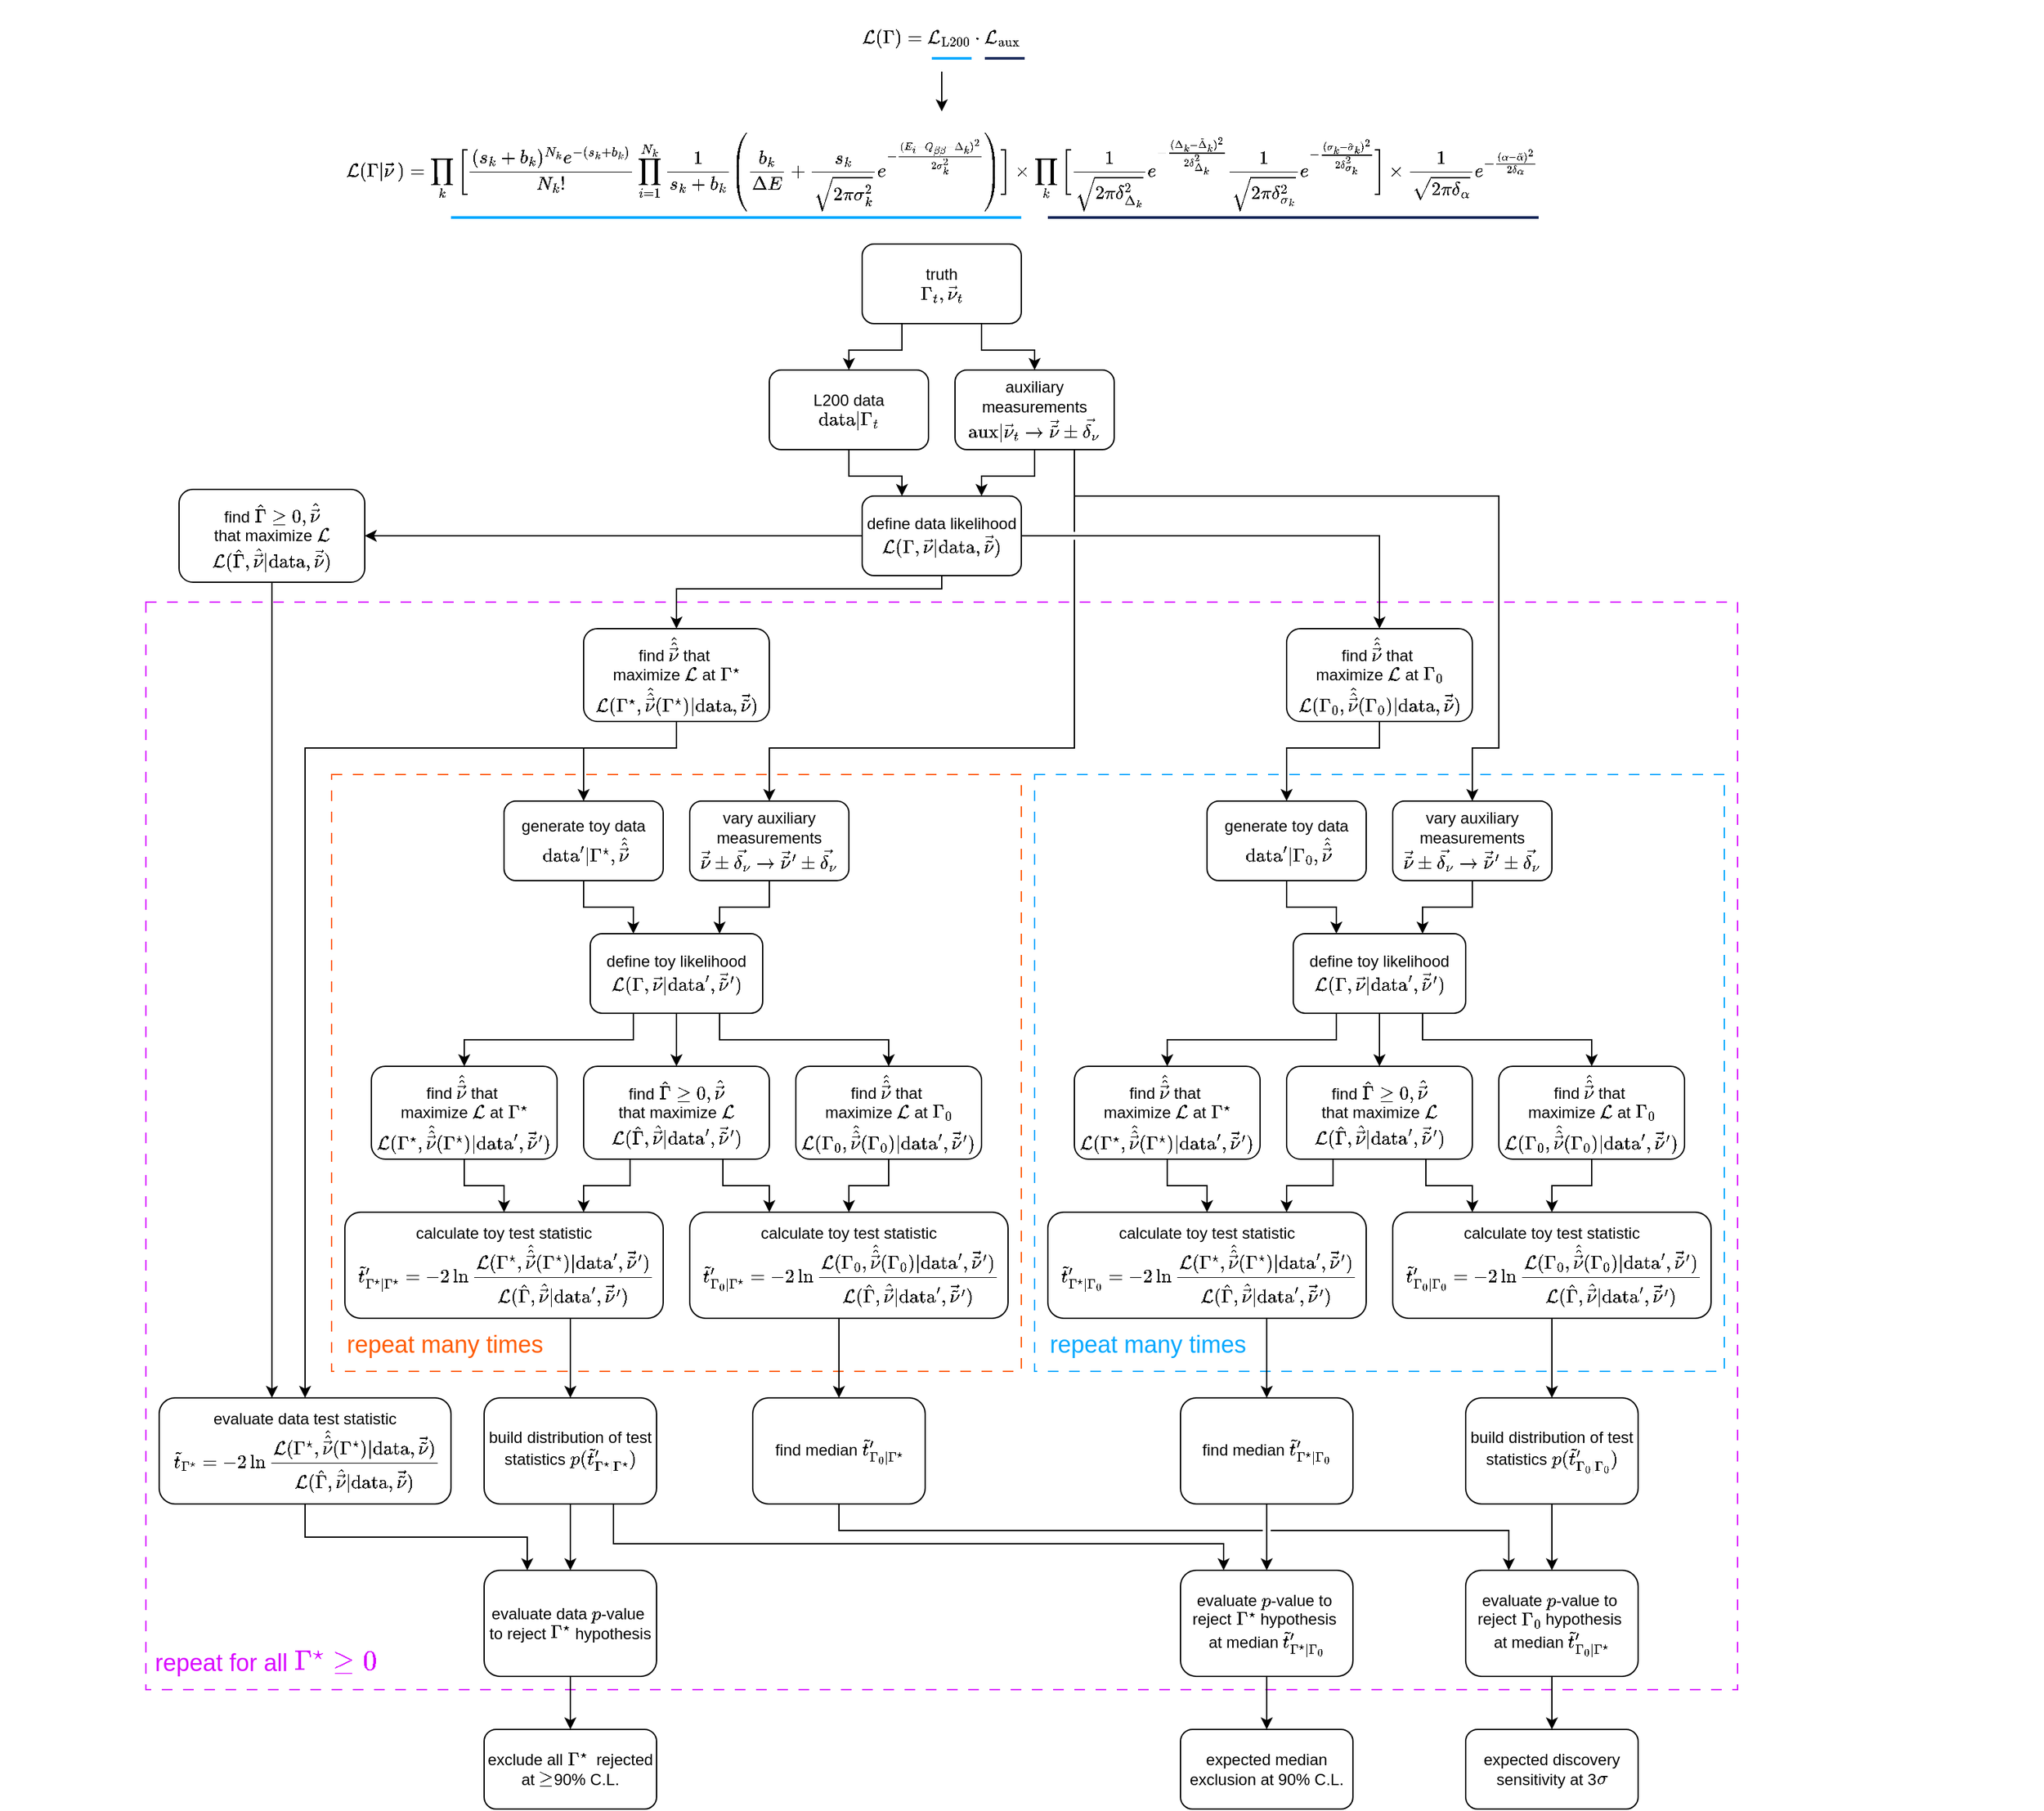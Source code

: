 <mxfile version="26.0.16">
  <diagram name="Page-1" id="N17phzSXL9w7y8zX3gDE">
    <mxGraphModel dx="2455" dy="901" grid="1" gridSize="10" guides="1" tooltips="1" connect="1" arrows="1" fold="1" page="1" pageScale="1" pageWidth="850" pageHeight="1100" math="1" shadow="0">
      <root>
        <mxCell id="0" />
        <mxCell id="1" parent="0" />
        <mxCell id="dGh9uOD7rtoKU6u2wli6-2" value="$$\mathcal{L}(\Gamma) = \mathcal{L}_{\textrm{L200}} \cdot \mathcal{L}_{\textrm{aux}}$$" style="text;whiteSpace=wrap;align=center;verticalAlign=middle;" parent="1" vertex="1">
          <mxGeometry x="-160" y="100" width="160" height="50" as="geometry" />
        </mxCell>
        <mxCell id="dGh9uOD7rtoKU6u2wli6-6" value="" style="endArrow=none;html=1;rounded=0;fontColor=#07A9FF;strokeColor=#07A9FF;strokeWidth=2;" parent="1" edge="1">
          <mxGeometry width="50" height="50" relative="1" as="geometry">
            <mxPoint x="-87.5" y="140" as="sourcePoint" />
            <mxPoint x="-57.5" y="140" as="targetPoint" />
          </mxGeometry>
        </mxCell>
        <mxCell id="dGh9uOD7rtoKU6u2wli6-7" value="" style="endArrow=none;html=1;rounded=0;fontColor=#07A9FF;strokeColor=#1A2A5B;strokeWidth=2;" parent="1" edge="1">
          <mxGeometry width="50" height="50" relative="1" as="geometry">
            <mxPoint x="-47.5" y="140" as="sourcePoint" />
            <mxPoint x="-17.5" y="140" as="targetPoint" />
          </mxGeometry>
        </mxCell>
        <mxCell id="dGh9uOD7rtoKU6u2wli6-10" value="" style="endArrow=classic;html=1;rounded=0;exitX=0.5;exitY=1;exitDx=0;exitDy=0;entryX=0.5;entryY=0;entryDx=0;entryDy=0;" parent="1" source="dGh9uOD7rtoKU6u2wli6-2" target="dGh9uOD7rtoKU6u2wli6-1" edge="1">
          <mxGeometry width="50" height="50" relative="1" as="geometry">
            <mxPoint x="-77.5" y="140" as="sourcePoint" />
            <mxPoint x="32.5" y="140" as="targetPoint" />
          </mxGeometry>
        </mxCell>
        <mxCell id="dGh9uOD7rtoKU6u2wli6-12" value="" style="group" parent="1" vertex="1" connectable="0">
          <mxGeometry x="-585" y="180" width="1010" height="90" as="geometry" />
        </mxCell>
        <mxCell id="dGh9uOD7rtoKU6u2wli6-1" value="$$\mathcal{L}(\Gamma | \vec{\nu}\,) = \prod_k \bigg[ \frac{(s_k + b_k)^{N_k} e^{-(s_k + b_k)}}{N_k!} \prod_{i=1}^{N_k} \frac{1}{s_k + b_k} \left( \frac{b_k}{\Delta E} + \frac{s_k}{\sqrt{2 \pi \sigma_k^2}} e^{-\frac{(E_i - Q_{\beta\beta} - \Delta_k)^2}{2 \sigma_k^2}} \right) \bigg] &#xa;&#xa;\times \prod_k \bigg[ \frac{1}{\sqrt{2 \pi \delta_{\Delta_k}^2}} e^{-\frac{(\Delta_k - \tilde{\Delta}_k)^2}{2 \delta_{\Delta_k}^2}}   &#xa; \frac{1}{\sqrt{2 \pi \delta_{\sigma_k}^2}} e^{-\frac{(\sigma_k - &#xa;\tilde{\sigma}_k)^2}{2 \delta_{\sigma_k}^2}} \bigg] \times \frac{1}{\sqrt{2 &#xa;\pi \delta_{\alpha} }} e^{-\frac{(\alpha - \tilde{\alpha})^2}{2 &#xa;\delta_{\alpha}}}&#xa;   $$" style="text;whiteSpace=wrap;align=center;verticalAlign=middle;" parent="dGh9uOD7rtoKU6u2wli6-12" vertex="1">
          <mxGeometry width="1010" height="90" as="geometry" />
        </mxCell>
        <mxCell id="dGh9uOD7rtoKU6u2wli6-4" value="" style="endArrow=none;html=1;rounded=0;entryX=0.607;entryY=0.786;entryDx=0;entryDy=0;entryPerimeter=0;fontColor=#07A9FF;strokeColor=#07A9FF;strokeWidth=2;" parent="dGh9uOD7rtoKU6u2wli6-12" edge="1">
          <mxGeometry width="50" height="50" relative="1" as="geometry">
            <mxPoint x="135" y="80" as="sourcePoint" />
            <mxPoint x="564.92" y="80.04" as="targetPoint" />
          </mxGeometry>
        </mxCell>
        <mxCell id="dGh9uOD7rtoKU6u2wli6-8" value="" style="endArrow=none;html=1;rounded=0;fontColor=#07A9FF;strokeColor=#1A2A5B;strokeWidth=2;" parent="dGh9uOD7rtoKU6u2wli6-12" edge="1">
          <mxGeometry width="50" height="50" relative="1" as="geometry">
            <mxPoint x="585" y="80" as="sourcePoint" />
            <mxPoint x="955" y="80" as="targetPoint" />
          </mxGeometry>
        </mxCell>
        <mxCell id="2PbKzhoj5yn5WGjKip5O-1" value="" style="group" parent="1" vertex="1" connectable="0">
          <mxGeometry x="-790" y="270" width="1540" height="1190" as="geometry" />
        </mxCell>
        <mxCell id="ZSnNDYF2Bw-W7KcPjIif-54" value="" style="rounded=0;whiteSpace=wrap;html=1;fillColor=none;dashed=1;dashPattern=8 8;strokeColor=#D907FF;fontColor=#07A9FF;" parent="2PbKzhoj5yn5WGjKip5O-1" vertex="1">
          <mxGeometry x="110" y="280" width="1200" height="820" as="geometry" />
        </mxCell>
        <mxCell id="pB9OxfSEECygrkOrtsTo-2" value="" style="rounded=0;whiteSpace=wrap;html=1;fillColor=none;dashed=1;dashPattern=8 8;strokeColor=#FF5D07;" parent="2PbKzhoj5yn5WGjKip5O-1" vertex="1">
          <mxGeometry x="250" y="410" width="520" height="450" as="geometry" />
        </mxCell>
        <mxCell id="ZSnNDYF2Bw-W7KcPjIif-4" style="edgeStyle=orthogonalEdgeStyle;rounded=0;orthogonalLoop=1;jettySize=auto;html=1;exitX=0.25;exitY=1;exitDx=0;exitDy=0;entryX=0.5;entryY=0;entryDx=0;entryDy=0;" parent="2PbKzhoj5yn5WGjKip5O-1" source="pB9OxfSEECygrkOrtsTo-5" target="pB9OxfSEECygrkOrtsTo-7" edge="1">
          <mxGeometry relative="1" as="geometry" />
        </mxCell>
        <mxCell id="ZSnNDYF2Bw-W7KcPjIif-5" style="edgeStyle=orthogonalEdgeStyle;rounded=0;orthogonalLoop=1;jettySize=auto;html=1;exitX=0.75;exitY=1;exitDx=0;exitDy=0;entryX=0.5;entryY=0;entryDx=0;entryDy=0;" parent="2PbKzhoj5yn5WGjKip5O-1" source="pB9OxfSEECygrkOrtsTo-5" target="pB9OxfSEECygrkOrtsTo-9" edge="1">
          <mxGeometry relative="1" as="geometry" />
        </mxCell>
        <mxCell id="pB9OxfSEECygrkOrtsTo-5" value="&lt;div&gt;truth&lt;b&gt;&lt;br&gt;&lt;/b&gt;&lt;/div&gt;&lt;div&gt;\(\Gamma_t,&amp;nbsp; \vec{\nu}_t\)&lt;br&gt;&lt;/div&gt;" style="rounded=1;whiteSpace=wrap;html=1;fillColor=default;" parent="2PbKzhoj5yn5WGjKip5O-1" vertex="1">
          <mxGeometry x="650" y="10" width="120" height="60" as="geometry" />
        </mxCell>
        <mxCell id="pB9OxfSEECygrkOrtsTo-6" style="edgeStyle=orthogonalEdgeStyle;rounded=0;orthogonalLoop=1;jettySize=auto;html=1;exitX=0.5;exitY=1;exitDx=0;exitDy=0;entryX=0.25;entryY=0;entryDx=0;entryDy=0;" parent="2PbKzhoj5yn5WGjKip5O-1" source="pB9OxfSEECygrkOrtsTo-7" target="pB9OxfSEECygrkOrtsTo-20" edge="1">
          <mxGeometry relative="1" as="geometry" />
        </mxCell>
        <mxCell id="pB9OxfSEECygrkOrtsTo-7" value="&lt;div&gt;L200 data&lt;/div&gt;&lt;div&gt;\(\textrm{data} | \Gamma_t\)&lt;/div&gt;" style="rounded=1;whiteSpace=wrap;html=1;" parent="2PbKzhoj5yn5WGjKip5O-1" vertex="1">
          <mxGeometry x="580" y="105" width="120" height="60" as="geometry" />
        </mxCell>
        <mxCell id="pB9OxfSEECygrkOrtsTo-8" style="edgeStyle=orthogonalEdgeStyle;rounded=0;orthogonalLoop=1;jettySize=auto;html=1;exitX=0.5;exitY=1;exitDx=0;exitDy=0;entryX=0.75;entryY=0;entryDx=0;entryDy=0;" parent="2PbKzhoj5yn5WGjKip5O-1" source="pB9OxfSEECygrkOrtsTo-9" target="pB9OxfSEECygrkOrtsTo-20" edge="1">
          <mxGeometry relative="1" as="geometry" />
        </mxCell>
        <mxCell id="XF3HAn--ySpP8VppQo1m-7" style="edgeStyle=orthogonalEdgeStyle;rounded=0;orthogonalLoop=1;jettySize=auto;html=1;exitX=0.75;exitY=1;exitDx=0;exitDy=0;entryX=0.5;entryY=0;entryDx=0;entryDy=0;" edge="1" parent="2PbKzhoj5yn5WGjKip5O-1" source="pB9OxfSEECygrkOrtsTo-9" target="ZSnNDYF2Bw-W7KcPjIif-27">
          <mxGeometry relative="1" as="geometry">
            <Array as="points">
              <mxPoint x="810" y="200" />
              <mxPoint x="1130" y="200" />
              <mxPoint x="1130" y="390" />
              <mxPoint x="1110" y="390" />
            </Array>
          </mxGeometry>
        </mxCell>
        <mxCell id="pB9OxfSEECygrkOrtsTo-9" value="&lt;div&gt;auxiliary measurements&lt;/div&gt;&lt;div&gt;\(\textrm{aux} | \vec{\nu}_t \to \vec{\tilde{\nu}} \pm \vec{\delta_\nu}\)&lt;/div&gt;" style="rounded=1;whiteSpace=wrap;html=1;" parent="2PbKzhoj5yn5WGjKip5O-1" vertex="1">
          <mxGeometry x="720" y="105" width="120" height="60" as="geometry" />
        </mxCell>
        <mxCell id="ZSnNDYF2Bw-W7KcPjIif-48" style="edgeStyle=orthogonalEdgeStyle;rounded=0;orthogonalLoop=1;jettySize=auto;html=1;exitX=0.5;exitY=1;exitDx=0;exitDy=0;entryX=0.5;entryY=0;entryDx=0;entryDy=0;" parent="2PbKzhoj5yn5WGjKip5O-1" source="pB9OxfSEECygrkOrtsTo-11" target="pB9OxfSEECygrkOrtsTo-13" edge="1">
          <mxGeometry relative="1" as="geometry">
            <Array as="points">
              <mxPoint x="505" y="390" />
              <mxPoint x="435" y="390" />
            </Array>
          </mxGeometry>
        </mxCell>
        <mxCell id="ZSnNDYF2Bw-W7KcPjIif-50" style="edgeStyle=orthogonalEdgeStyle;rounded=0;orthogonalLoop=1;jettySize=auto;html=1;exitX=0.5;exitY=1;exitDx=0;exitDy=0;entryX=0.5;entryY=0;entryDx=0;entryDy=0;" parent="2PbKzhoj5yn5WGjKip5O-1" source="pB9OxfSEECygrkOrtsTo-11" target="pB9OxfSEECygrkOrtsTo-22" edge="1">
          <mxGeometry relative="1" as="geometry">
            <Array as="points">
              <mxPoint x="510" y="390" />
              <mxPoint x="230" y="390" />
            </Array>
          </mxGeometry>
        </mxCell>
        <mxCell id="pB9OxfSEECygrkOrtsTo-11" value="&lt;div&gt;find \(\hat{\hat{\vec{\nu}}}\) that&amp;nbsp;&lt;/div&gt;&lt;div&gt;maximize \( \mathcal{L}\) at \(\Gamma^{\star}\)\(\mathcal{L}(\Gamma^{\star}, \hat{\hat{\vec{\nu}}}(\Gamma^{\star}) | \textrm{data},&amp;nbsp;\vec{\tilde{\nu}})\)&lt;/div&gt;" style="rounded=1;whiteSpace=wrap;html=1;" parent="2PbKzhoj5yn5WGjKip5O-1" vertex="1">
          <mxGeometry x="440" y="300" width="140" height="70" as="geometry" />
        </mxCell>
        <mxCell id="ZSnNDYF2Bw-W7KcPjIif-9" style="edgeStyle=orthogonalEdgeStyle;rounded=0;orthogonalLoop=1;jettySize=auto;html=1;exitX=0.5;exitY=1;exitDx=0;exitDy=0;entryX=0.25;entryY=0;entryDx=0;entryDy=0;" parent="2PbKzhoj5yn5WGjKip5O-1" source="pB9OxfSEECygrkOrtsTo-13" target="pB9OxfSEECygrkOrtsTo-31" edge="1">
          <mxGeometry relative="1" as="geometry" />
        </mxCell>
        <mxCell id="pB9OxfSEECygrkOrtsTo-13" value="&lt;div&gt;generate toy data&lt;/div&gt;&lt;div&gt;&amp;nbsp;\( \textrm{data}^{\prime} | \Gamma^{\star},&amp;nbsp; \hat{\hat{\vec{\nu}}}\)&lt;/div&gt;" style="rounded=1;whiteSpace=wrap;html=1;" parent="2PbKzhoj5yn5WGjKip5O-1" vertex="1">
          <mxGeometry x="380" y="430" width="120" height="60" as="geometry" />
        </mxCell>
        <mxCell id="ZSnNDYF2Bw-W7KcPjIif-10" style="edgeStyle=orthogonalEdgeStyle;rounded=0;orthogonalLoop=1;jettySize=auto;html=1;exitX=0.5;exitY=1;exitDx=0;exitDy=0;entryX=0.75;entryY=0;entryDx=0;entryDy=0;" parent="2PbKzhoj5yn5WGjKip5O-1" source="pB9OxfSEECygrkOrtsTo-15" target="pB9OxfSEECygrkOrtsTo-31" edge="1">
          <mxGeometry relative="1" as="geometry" />
        </mxCell>
        <mxCell id="pB9OxfSEECygrkOrtsTo-15" value="&lt;div&gt;vary auxiliary measurements&lt;/div&gt;&lt;div&gt;\(&amp;nbsp;\vec{\tilde{\nu}} \pm \vec{\delta_\nu} \to \vec{\tilde{\nu}}^{\prime} \pm \vec{\delta_\nu} \)&lt;/div&gt;" style="rounded=1;whiteSpace=wrap;html=1;" parent="2PbKzhoj5yn5WGjKip5O-1" vertex="1">
          <mxGeometry x="520" y="430" width="120" height="60" as="geometry" />
        </mxCell>
        <mxCell id="pB9OxfSEECygrkOrtsTo-16" style="edgeStyle=orthogonalEdgeStyle;rounded=0;orthogonalLoop=1;jettySize=auto;html=1;entryX=0.5;entryY=0;entryDx=0;entryDy=0;exitX=0.75;exitY=1;exitDx=0;exitDy=0;" parent="2PbKzhoj5yn5WGjKip5O-1" source="pB9OxfSEECygrkOrtsTo-17" target="pB9OxfSEECygrkOrtsTo-26" edge="1">
          <mxGeometry relative="1" as="geometry">
            <mxPoint x="604.667" y="620" as="targetPoint" />
            <Array as="points">
              <mxPoint x="430" y="820" />
            </Array>
          </mxGeometry>
        </mxCell>
        <mxCell id="pB9OxfSEECygrkOrtsTo-17" value="&lt;div&gt;calculate toy test statistic&lt;/div&gt;&lt;div&gt;&amp;nbsp;\(\tilde{t}_{\Gamma^{\star}|\Gamma^{\star}}^{\prime} = -2 \ln{ \dfrac{\mathcal{L}(\Gamma^{\star} , \hat{\hat{\vec{\nu}}}(\Gamma^{\star}) | \textrm{data}^{\prime},&amp;nbsp;\vec{\tilde{\nu}}^{\prime})}{\mathcal{L}(\hat{\Gamma} , \hat{\vec{\nu}}| \textrm{data}^{\prime},\vec{\tilde{\nu}}^{\prime})}} \)&lt;/div&gt;" style="rounded=1;whiteSpace=wrap;html=1;" parent="2PbKzhoj5yn5WGjKip5O-1" vertex="1">
          <mxGeometry x="260" y="740" width="240" height="80" as="geometry" />
        </mxCell>
        <mxCell id="ZSnNDYF2Bw-W7KcPjIif-44" style="edgeStyle=orthogonalEdgeStyle;rounded=0;orthogonalLoop=1;jettySize=auto;html=1;exitX=0;exitY=0.5;exitDx=0;exitDy=0;entryX=1;entryY=0.5;entryDx=0;entryDy=0;" parent="2PbKzhoj5yn5WGjKip5O-1" source="pB9OxfSEECygrkOrtsTo-20" target="ZSnNDYF2Bw-W7KcPjIif-1" edge="1">
          <mxGeometry relative="1" as="geometry">
            <mxPoint x="480" y="235" as="targetPoint" />
          </mxGeometry>
        </mxCell>
        <mxCell id="ZSnNDYF2Bw-W7KcPjIif-45" style="edgeStyle=orthogonalEdgeStyle;rounded=0;orthogonalLoop=1;jettySize=auto;html=1;exitX=0.5;exitY=1;exitDx=0;exitDy=0;entryX=0.5;entryY=0;entryDx=0;entryDy=0;" parent="2PbKzhoj5yn5WGjKip5O-1" source="pB9OxfSEECygrkOrtsTo-20" target="pB9OxfSEECygrkOrtsTo-11" edge="1">
          <mxGeometry relative="1" as="geometry">
            <Array as="points">
              <mxPoint x="710" y="270" />
              <mxPoint x="510" y="270" />
            </Array>
          </mxGeometry>
        </mxCell>
        <mxCell id="ZSnNDYF2Bw-W7KcPjIif-46" style="edgeStyle=orthogonalEdgeStyle;rounded=0;orthogonalLoop=1;jettySize=auto;html=1;exitX=1;exitY=0.5;exitDx=0;exitDy=0;entryX=0.5;entryY=0;entryDx=0;entryDy=0;" parent="2PbKzhoj5yn5WGjKip5O-1" source="pB9OxfSEECygrkOrtsTo-20" target="ZSnNDYF2Bw-W7KcPjIif-40" edge="1">
          <mxGeometry relative="1" as="geometry" />
        </mxCell>
        <mxCell id="pB9OxfSEECygrkOrtsTo-20" value="&lt;div&gt;define data likelihood&lt;/div&gt;&lt;div&gt;\(\mathcal{L}(\Gamma, \vec{\nu}&amp;nbsp;| \textrm{data},&amp;nbsp;\vec{\tilde{\nu}} ) \)&lt;br&gt;&lt;/div&gt;" style="rounded=1;whiteSpace=wrap;html=1;" parent="2PbKzhoj5yn5WGjKip5O-1" vertex="1">
          <mxGeometry x="650" y="200" width="120" height="60" as="geometry" />
        </mxCell>
        <mxCell id="pB9OxfSEECygrkOrtsTo-21" style="edgeStyle=orthogonalEdgeStyle;rounded=0;orthogonalLoop=1;jettySize=auto;html=1;exitX=0.5;exitY=1;exitDx=0;exitDy=0;entryX=0.25;entryY=0;entryDx=0;entryDy=0;" parent="2PbKzhoj5yn5WGjKip5O-1" source="pB9OxfSEECygrkOrtsTo-22" target="pB9OxfSEECygrkOrtsTo-28" edge="1">
          <mxGeometry relative="1" as="geometry" />
        </mxCell>
        <mxCell id="pB9OxfSEECygrkOrtsTo-22" value="&lt;div&gt;evaluate data test statistic&lt;/div&gt;&lt;div&gt;&amp;nbsp;\(\tilde{t}_{\Gamma^{\star}} = -2 \ln{ \dfrac{\mathcal{L}(\Gamma^{\star} , \hat{\hat{\vec{\nu}}}(\Gamma^{\star})| \textrm{data}, \vec{\tilde{\nu}})}{\mathcal{L}(\hat{\Gamma} , \hat{\vec{\nu}} | \textrm{data},&amp;nbsp;\vec{\tilde{\nu}})}} \)&lt;/div&gt;" style="rounded=1;whiteSpace=wrap;html=1;" parent="2PbKzhoj5yn5WGjKip5O-1" vertex="1">
          <mxGeometry x="120" y="880" width="220" height="80" as="geometry" />
        </mxCell>
        <mxCell id="pB9OxfSEECygrkOrtsTo-24" value="repeat many times " style="text;html=1;align=center;verticalAlign=middle;resizable=0;points=[];autosize=1;strokeColor=none;fillColor=none;fontColor=#FF5D07;fontStyle=0;fontSize=18;" parent="2PbKzhoj5yn5WGjKip5O-1" vertex="1">
          <mxGeometry x="250" y="820" width="170" height="40" as="geometry" />
        </mxCell>
        <mxCell id="pB9OxfSEECygrkOrtsTo-25" style="edgeStyle=orthogonalEdgeStyle;rounded=0;orthogonalLoop=1;jettySize=auto;html=1;exitX=0.5;exitY=1;exitDx=0;exitDy=0;entryX=0.5;entryY=0;entryDx=0;entryDy=0;" parent="2PbKzhoj5yn5WGjKip5O-1" source="pB9OxfSEECygrkOrtsTo-26" target="pB9OxfSEECygrkOrtsTo-28" edge="1">
          <mxGeometry relative="1" as="geometry" />
        </mxCell>
        <mxCell id="bBynNb3wQJQUOTrhg3W1-17" style="edgeStyle=orthogonalEdgeStyle;rounded=0;orthogonalLoop=1;jettySize=auto;html=1;exitX=0.75;exitY=1;exitDx=0;exitDy=0;entryX=0.25;entryY=0;entryDx=0;entryDy=0;jumpStyle=gap;" parent="2PbKzhoj5yn5WGjKip5O-1" source="pB9OxfSEECygrkOrtsTo-26" target="ZSnNDYF2Bw-W7KcPjIif-55" edge="1">
          <mxGeometry relative="1" as="geometry">
            <Array as="points">
              <mxPoint x="463" y="990" />
              <mxPoint x="923" y="990" />
            </Array>
          </mxGeometry>
        </mxCell>
        <mxCell id="pB9OxfSEECygrkOrtsTo-26" value="build distribution of test statistics \( p(\tilde{t}_{\Gamma^{\star}|\Gamma^{\star}}^{\prime} ) \)" style="rounded=1;whiteSpace=wrap;html=1;" parent="2PbKzhoj5yn5WGjKip5O-1" vertex="1">
          <mxGeometry x="365" y="880" width="130" height="80" as="geometry" />
        </mxCell>
        <mxCell id="pB9OxfSEECygrkOrtsTo-27" style="edgeStyle=orthogonalEdgeStyle;rounded=0;orthogonalLoop=1;jettySize=auto;html=1;exitX=0.5;exitY=1;exitDx=0;exitDy=0;entryX=0.5;entryY=0;entryDx=0;entryDy=0;" parent="2PbKzhoj5yn5WGjKip5O-1" source="pB9OxfSEECygrkOrtsTo-28" target="pB9OxfSEECygrkOrtsTo-29" edge="1">
          <mxGeometry relative="1" as="geometry">
            <mxPoint x="444.69" y="1000" as="targetPoint" />
          </mxGeometry>
        </mxCell>
        <mxCell id="pB9OxfSEECygrkOrtsTo-28" value="&lt;div&gt;evaluate data \(p\)-value&amp;nbsp;&lt;/div&gt;&lt;div&gt;to reject \(\Gamma^{\star}\) hypothesis&lt;/div&gt;" style="rounded=1;whiteSpace=wrap;html=1;" parent="2PbKzhoj5yn5WGjKip5O-1" vertex="1">
          <mxGeometry x="365" y="1010" width="130" height="80" as="geometry" />
        </mxCell>
        <mxCell id="pB9OxfSEECygrkOrtsTo-29" value="exclude all \(\Gamma^{\star}\)&amp;nbsp; rejected at \(\geq\)90% C.L." style="rounded=1;whiteSpace=wrap;html=1;" parent="2PbKzhoj5yn5WGjKip5O-1" vertex="1">
          <mxGeometry x="365" y="1130" width="130" height="60" as="geometry" />
        </mxCell>
        <mxCell id="ZSnNDYF2Bw-W7KcPjIif-13" style="edgeStyle=orthogonalEdgeStyle;rounded=0;orthogonalLoop=1;jettySize=auto;html=1;exitX=0.25;exitY=1;exitDx=0;exitDy=0;entryX=0.5;entryY=0;entryDx=0;entryDy=0;" parent="2PbKzhoj5yn5WGjKip5O-1" source="pB9OxfSEECygrkOrtsTo-31" target="bBynNb3wQJQUOTrhg3W1-8" edge="1">
          <mxGeometry relative="1" as="geometry">
            <mxPoint x="425.0" y="630" as="targetPoint" />
          </mxGeometry>
        </mxCell>
        <mxCell id="ZSnNDYF2Bw-W7KcPjIif-14" style="edgeStyle=orthogonalEdgeStyle;rounded=0;orthogonalLoop=1;jettySize=auto;html=1;exitX=0.5;exitY=1;exitDx=0;exitDy=0;entryX=0.5;entryY=0;entryDx=0;entryDy=0;" parent="2PbKzhoj5yn5WGjKip5O-1" source="pB9OxfSEECygrkOrtsTo-31" target="bBynNb3wQJQUOTrhg3W1-7" edge="1">
          <mxGeometry relative="1" as="geometry">
            <mxPoint x="585.0" y="630" as="targetPoint" />
            <Array as="points" />
          </mxGeometry>
        </mxCell>
        <mxCell id="bBynNb3wQJQUOTrhg3W1-5" style="edgeStyle=orthogonalEdgeStyle;rounded=0;orthogonalLoop=1;jettySize=auto;html=1;exitX=0.75;exitY=1;exitDx=0;exitDy=0;entryX=0.5;entryY=0;entryDx=0;entryDy=0;" parent="2PbKzhoj5yn5WGjKip5O-1" source="pB9OxfSEECygrkOrtsTo-31" target="bBynNb3wQJQUOTrhg3W1-3" edge="1">
          <mxGeometry relative="1" as="geometry" />
        </mxCell>
        <mxCell id="pB9OxfSEECygrkOrtsTo-31" value="&lt;div&gt;define toy likelihood&lt;/div&gt;&lt;div&gt;\(\mathcal{L}(\Gamma, \vec{\nu}&amp;nbsp;| \textrm{data}^{\prime},&amp;nbsp;\vec{\tilde{\nu}}^{\prime} ) \)&lt;br&gt;&lt;/div&gt;" style="rounded=1;whiteSpace=wrap;html=1;" parent="2PbKzhoj5yn5WGjKip5O-1" vertex="1">
          <mxGeometry x="445" y="530" width="130" height="60" as="geometry" />
        </mxCell>
        <mxCell id="pB9OxfSEECygrkOrtsTo-32" value="repeat for all \( \Gamma^{\star} \geq 0\) " style="text;html=1;align=center;verticalAlign=middle;resizable=0;points=[];autosize=1;strokeColor=none;fillColor=none;fontColor=#D907FF;fontStyle=0;fontSize=18;" parent="2PbKzhoj5yn5WGjKip5O-1" vertex="1">
          <mxGeometry x="30" y="1060" width="340" height="40" as="geometry" />
        </mxCell>
        <mxCell id="ZSnNDYF2Bw-W7KcPjIif-6" style="edgeStyle=orthogonalEdgeStyle;rounded=0;orthogonalLoop=1;jettySize=auto;html=1;exitX=0.5;exitY=1;exitDx=0;exitDy=0;entryX=0.388;entryY=0;entryDx=0;entryDy=0;entryPerimeter=0;" parent="2PbKzhoj5yn5WGjKip5O-1" source="ZSnNDYF2Bw-W7KcPjIif-1" target="pB9OxfSEECygrkOrtsTo-22" edge="1">
          <mxGeometry relative="1" as="geometry">
            <Array as="points">
              <mxPoint x="205" y="880" />
            </Array>
          </mxGeometry>
        </mxCell>
        <mxCell id="ZSnNDYF2Bw-W7KcPjIif-1" value="&lt;div&gt;find \(\hat{\Gamma} \geq 0, \hat{\vec{\nu}}\) that&amp;nbsp;maximize \( \mathcal{L}\) \(\mathcal{L}(\hat{\Gamma} , \hat{\vec{\nu}} | \textrm{data},&amp;nbsp;\vec{\tilde{\nu}})\)&lt;/div&gt;" style="rounded=1;whiteSpace=wrap;html=1;" parent="2PbKzhoj5yn5WGjKip5O-1" vertex="1">
          <mxGeometry x="135" y="195" width="140" height="70" as="geometry" />
        </mxCell>
        <mxCell id="ZSnNDYF2Bw-W7KcPjIif-18" style="edgeStyle=orthogonalEdgeStyle;rounded=0;orthogonalLoop=1;jettySize=auto;html=1;exitX=0.25;exitY=1;exitDx=0;exitDy=0;entryX=0.75;entryY=0;entryDx=0;entryDy=0;" parent="2PbKzhoj5yn5WGjKip5O-1" source="bBynNb3wQJQUOTrhg3W1-7" target="pB9OxfSEECygrkOrtsTo-17" edge="1">
          <mxGeometry relative="1" as="geometry">
            <mxPoint x="585.0" y="700" as="sourcePoint" />
          </mxGeometry>
        </mxCell>
        <mxCell id="ZSnNDYF2Bw-W7KcPjIif-17" style="edgeStyle=orthogonalEdgeStyle;rounded=0;orthogonalLoop=1;jettySize=auto;html=1;exitX=0.5;exitY=1;exitDx=0;exitDy=0;entryX=0.5;entryY=0;entryDx=0;entryDy=0;" parent="2PbKzhoj5yn5WGjKip5O-1" source="bBynNb3wQJQUOTrhg3W1-8" target="pB9OxfSEECygrkOrtsTo-17" edge="1">
          <mxGeometry relative="1" as="geometry">
            <mxPoint x="425.0" y="700" as="sourcePoint" />
            <mxPoint x="425" y="740" as="targetPoint" />
            <Array as="points" />
          </mxGeometry>
        </mxCell>
        <mxCell id="ZSnNDYF2Bw-W7KcPjIif-21" value="" style="rounded=0;whiteSpace=wrap;html=1;fillColor=none;dashed=1;dashPattern=8 8;strokeColor=#07A9FF;" parent="2PbKzhoj5yn5WGjKip5O-1" vertex="1">
          <mxGeometry x="780" y="410" width="520" height="450" as="geometry" />
        </mxCell>
        <mxCell id="ZSnNDYF2Bw-W7KcPjIif-24" style="edgeStyle=orthogonalEdgeStyle;rounded=0;orthogonalLoop=1;jettySize=auto;html=1;exitX=0.5;exitY=1;exitDx=0;exitDy=0;entryX=0.25;entryY=0;entryDx=0;entryDy=0;" parent="2PbKzhoj5yn5WGjKip5O-1" source="ZSnNDYF2Bw-W7KcPjIif-25" target="ZSnNDYF2Bw-W7KcPjIif-33" edge="1">
          <mxGeometry relative="1" as="geometry" />
        </mxCell>
        <mxCell id="ZSnNDYF2Bw-W7KcPjIif-25" value="&lt;div&gt;generate toy data&lt;/div&gt;&lt;div&gt;&amp;nbsp;\( \textrm{data}^{\prime} | \Gamma_0,&amp;nbsp; \hat{\hat{\vec{\nu}}}\)&lt;/div&gt;" style="rounded=1;whiteSpace=wrap;html=1;" parent="2PbKzhoj5yn5WGjKip5O-1" vertex="1">
          <mxGeometry x="910" y="430" width="120" height="60" as="geometry" />
        </mxCell>
        <mxCell id="ZSnNDYF2Bw-W7KcPjIif-26" style="edgeStyle=orthogonalEdgeStyle;rounded=0;orthogonalLoop=1;jettySize=auto;html=1;exitX=0.5;exitY=1;exitDx=0;exitDy=0;entryX=0.75;entryY=0;entryDx=0;entryDy=0;" parent="2PbKzhoj5yn5WGjKip5O-1" source="ZSnNDYF2Bw-W7KcPjIif-27" target="ZSnNDYF2Bw-W7KcPjIif-33" edge="1">
          <mxGeometry relative="1" as="geometry" />
        </mxCell>
        <mxCell id="ZSnNDYF2Bw-W7KcPjIif-27" value="&lt;div&gt;vary auxiliary measurements&lt;/div&gt;&lt;div&gt;\(&amp;nbsp;\vec{\tilde{\nu}} \pm \vec{\delta_\nu} \to \vec{\tilde{\nu}}^{\prime} \pm \vec{\delta_\nu} \)&lt;/div&gt;" style="rounded=1;whiteSpace=wrap;html=1;" parent="2PbKzhoj5yn5WGjKip5O-1" vertex="1">
          <mxGeometry x="1050" y="430" width="120" height="60" as="geometry" />
        </mxCell>
        <mxCell id="ZSnNDYF2Bw-W7KcPjIif-28" style="edgeStyle=orthogonalEdgeStyle;rounded=0;orthogonalLoop=1;jettySize=auto;html=1;exitX=0.75;exitY=1;exitDx=0;exitDy=0;entryX=0.5;entryY=0;entryDx=0;entryDy=0;" parent="2PbKzhoj5yn5WGjKip5O-1" source="ZSnNDYF2Bw-W7KcPjIif-29" target="ZSnNDYF2Bw-W7KcPjIif-51" edge="1">
          <mxGeometry relative="1" as="geometry">
            <mxPoint x="955" y="880" as="targetPoint" />
            <Array as="points">
              <mxPoint x="955" y="820" />
            </Array>
          </mxGeometry>
        </mxCell>
        <mxCell id="ZSnNDYF2Bw-W7KcPjIif-29" value="&lt;div&gt;calculate toy test statistic&lt;/div&gt;&lt;div&gt;&amp;nbsp;\(\tilde{t}_{\Gamma^{\star} | \Gamma_0}^{\prime} = -2 \ln{ \dfrac{\mathcal{L}(\Gamma^{\star} , \hat{\hat{\vec{\nu}}}(\Gamma^{\star}) | \textrm{data}^{\prime},&amp;nbsp;\vec{\tilde{\nu}}^{\prime})}{\mathcal{L}(\hat{\Gamma} , \hat{\vec{\nu}}| \textrm{data}^{\prime},\vec{\tilde{\nu}}^{\prime})}} \)&lt;/div&gt;" style="rounded=1;whiteSpace=wrap;html=1;" parent="2PbKzhoj5yn5WGjKip5O-1" vertex="1">
          <mxGeometry x="790" y="740" width="240" height="80" as="geometry" />
        </mxCell>
        <mxCell id="ZSnNDYF2Bw-W7KcPjIif-30" value="repeat many times " style="text;html=1;align=center;verticalAlign=middle;resizable=0;points=[];autosize=1;strokeColor=none;fillColor=none;fontColor=#07A9FF;fontStyle=0;fontSize=18;" parent="2PbKzhoj5yn5WGjKip5O-1" vertex="1">
          <mxGeometry x="780" y="820" width="170" height="40" as="geometry" />
        </mxCell>
        <mxCell id="XF3HAn--ySpP8VppQo1m-5" style="edgeStyle=orthogonalEdgeStyle;rounded=0;orthogonalLoop=1;jettySize=auto;html=1;exitX=0.5;exitY=1;exitDx=0;exitDy=0;entryX=0.5;entryY=0;entryDx=0;entryDy=0;" edge="1" parent="2PbKzhoj5yn5WGjKip5O-1" source="ZSnNDYF2Bw-W7KcPjIif-33" target="ZSnNDYF2Bw-W7KcPjIif-37">
          <mxGeometry relative="1" as="geometry" />
        </mxCell>
        <mxCell id="XF3HAn--ySpP8VppQo1m-9" style="edgeStyle=orthogonalEdgeStyle;rounded=0;orthogonalLoop=1;jettySize=auto;html=1;exitX=0.25;exitY=1;exitDx=0;exitDy=0;entryX=0.5;entryY=0;entryDx=0;entryDy=0;" edge="1" parent="2PbKzhoj5yn5WGjKip5O-1" source="ZSnNDYF2Bw-W7KcPjIif-33" target="ZSnNDYF2Bw-W7KcPjIif-35">
          <mxGeometry relative="1" as="geometry">
            <Array as="points">
              <mxPoint x="987" y="610" />
              <mxPoint x="860" y="610" />
            </Array>
          </mxGeometry>
        </mxCell>
        <mxCell id="XF3HAn--ySpP8VppQo1m-12" style="edgeStyle=orthogonalEdgeStyle;rounded=0;orthogonalLoop=1;jettySize=auto;html=1;exitX=0.75;exitY=1;exitDx=0;exitDy=0;entryX=0.5;entryY=0;entryDx=0;entryDy=0;" edge="1" parent="2PbKzhoj5yn5WGjKip5O-1" source="ZSnNDYF2Bw-W7KcPjIif-33" target="XF3HAn--ySpP8VppQo1m-11">
          <mxGeometry relative="1" as="geometry" />
        </mxCell>
        <mxCell id="ZSnNDYF2Bw-W7KcPjIif-33" value="&lt;div&gt;define toy likelihood&lt;/div&gt;&lt;div&gt;\(\mathcal{L}(\Gamma, \vec{\nu}&amp;nbsp;| \textrm{data}^{\prime},&amp;nbsp;\vec{\tilde{\nu}}^{\prime} ) \)&lt;br&gt;&lt;/div&gt;" style="rounded=1;whiteSpace=wrap;html=1;" parent="2PbKzhoj5yn5WGjKip5O-1" vertex="1">
          <mxGeometry x="975" y="530" width="130" height="60" as="geometry" />
        </mxCell>
        <mxCell id="XF3HAn--ySpP8VppQo1m-2" style="edgeStyle=orthogonalEdgeStyle;rounded=0;orthogonalLoop=1;jettySize=auto;html=1;exitX=0.5;exitY=1;exitDx=0;exitDy=0;" edge="1" parent="2PbKzhoj5yn5WGjKip5O-1" source="ZSnNDYF2Bw-W7KcPjIif-35" target="ZSnNDYF2Bw-W7KcPjIif-29">
          <mxGeometry relative="1" as="geometry" />
        </mxCell>
        <mxCell id="ZSnNDYF2Bw-W7KcPjIif-35" value="&lt;div&gt;find \(\hat{\hat{\vec{\nu}}}\) that&amp;nbsp;&lt;/div&gt;&lt;div&gt;maximize \( \mathcal{L}\) at \(\Gamma^{\star}\)\(\mathcal{L}(\Gamma^{\star}, \hat{\hat{\vec{\nu}}}(\Gamma^{\star}) | \textrm{data}^{\prime},&amp;nbsp;\vec{\tilde{\nu}}^{\prime})\)&lt;/div&gt;" style="rounded=1;whiteSpace=wrap;html=1;" parent="2PbKzhoj5yn5WGjKip5O-1" vertex="1">
          <mxGeometry x="810" y="630" width="140" height="70" as="geometry" />
        </mxCell>
        <mxCell id="XF3HAn--ySpP8VppQo1m-3" style="edgeStyle=orthogonalEdgeStyle;rounded=0;orthogonalLoop=1;jettySize=auto;html=1;exitX=0.25;exitY=1;exitDx=0;exitDy=0;entryX=0.75;entryY=0;entryDx=0;entryDy=0;" edge="1" parent="2PbKzhoj5yn5WGjKip5O-1" source="ZSnNDYF2Bw-W7KcPjIif-37" target="ZSnNDYF2Bw-W7KcPjIif-29">
          <mxGeometry relative="1" as="geometry" />
        </mxCell>
        <mxCell id="XF3HAn--ySpP8VppQo1m-14" style="edgeStyle=orthogonalEdgeStyle;rounded=0;orthogonalLoop=1;jettySize=auto;html=1;exitX=0.75;exitY=1;exitDx=0;exitDy=0;entryX=0.25;entryY=0;entryDx=0;entryDy=0;" edge="1" parent="2PbKzhoj5yn5WGjKip5O-1" source="ZSnNDYF2Bw-W7KcPjIif-37" target="XF3HAn--ySpP8VppQo1m-10">
          <mxGeometry relative="1" as="geometry" />
        </mxCell>
        <mxCell id="ZSnNDYF2Bw-W7KcPjIif-37" value="&lt;div&gt;find \(\hat{\Gamma} \geq 0, \hat{\vec{\nu}}\) that&amp;nbsp;maximize \( \mathcal{L}\) \(\mathcal{L}(\hat{\Gamma} , \hat{\vec{\nu}} | \textrm{data}^{\prime},&amp;nbsp;\vec{\tilde{\nu}}^{\prime})\)&lt;/div&gt;" style="rounded=1;whiteSpace=wrap;html=1;" parent="2PbKzhoj5yn5WGjKip5O-1" vertex="1">
          <mxGeometry x="970" y="630" width="140" height="70" as="geometry" />
        </mxCell>
        <mxCell id="XF3HAn--ySpP8VppQo1m-8" style="edgeStyle=orthogonalEdgeStyle;rounded=0;orthogonalLoop=1;jettySize=auto;html=1;exitX=0.5;exitY=1;exitDx=0;exitDy=0;entryX=0.5;entryY=0;entryDx=0;entryDy=0;" edge="1" parent="2PbKzhoj5yn5WGjKip5O-1" source="ZSnNDYF2Bw-W7KcPjIif-40" target="ZSnNDYF2Bw-W7KcPjIif-25">
          <mxGeometry relative="1" as="geometry">
            <Array as="points">
              <mxPoint x="1020" y="390" />
              <mxPoint x="950" y="390" />
            </Array>
          </mxGeometry>
        </mxCell>
        <mxCell id="ZSnNDYF2Bw-W7KcPjIif-40" value="&lt;div&gt;find \(\hat{\hat{\vec{\nu}}}\) that&amp;nbsp;&lt;/div&gt;&lt;div&gt;maximize \( \mathcal{L}\) at \(\Gamma_{0}\)\(\mathcal{L}(\Gamma_{0}, \hat{\hat{\vec{\nu}}}(\Gamma_{0}) | \textrm{data},&amp;nbsp;\vec{\tilde{\nu}})\)&lt;/div&gt;" style="rounded=1;whiteSpace=wrap;html=1;" parent="2PbKzhoj5yn5WGjKip5O-1" vertex="1">
          <mxGeometry x="970" y="300" width="140" height="70" as="geometry" />
        </mxCell>
        <mxCell id="ZSnNDYF2Bw-W7KcPjIif-43" style="edgeStyle=orthogonalEdgeStyle;rounded=0;orthogonalLoop=1;jettySize=auto;html=1;exitX=0.75;exitY=1;exitDx=0;exitDy=0;entryX=0.5;entryY=0;entryDx=0;entryDy=0;jumpStyle=gap;" parent="2PbKzhoj5yn5WGjKip5O-1" source="pB9OxfSEECygrkOrtsTo-9" target="pB9OxfSEECygrkOrtsTo-15" edge="1">
          <mxGeometry relative="1" as="geometry">
            <Array as="points">
              <mxPoint x="605" y="390" />
              <mxPoint x="575" y="390" />
            </Array>
          </mxGeometry>
        </mxCell>
        <mxCell id="ZSnNDYF2Bw-W7KcPjIif-56" style="edgeStyle=orthogonalEdgeStyle;rounded=0;orthogonalLoop=1;jettySize=auto;html=1;exitX=0.5;exitY=1;exitDx=0;exitDy=0;entryX=0.5;entryY=0;entryDx=0;entryDy=0;" parent="2PbKzhoj5yn5WGjKip5O-1" source="ZSnNDYF2Bw-W7KcPjIif-51" target="ZSnNDYF2Bw-W7KcPjIif-55" edge="1">
          <mxGeometry relative="1" as="geometry" />
        </mxCell>
        <mxCell id="ZSnNDYF2Bw-W7KcPjIif-51" value="find median \( \tilde{t}_{\Gamma^{\star} | \Gamma_0}^{\prime} \)" style="rounded=1;whiteSpace=wrap;html=1;" parent="2PbKzhoj5yn5WGjKip5O-1" vertex="1">
          <mxGeometry x="890" y="880" width="130" height="80" as="geometry" />
        </mxCell>
        <mxCell id="ZSnNDYF2Bw-W7KcPjIif-58" style="edgeStyle=orthogonalEdgeStyle;rounded=0;orthogonalLoop=1;jettySize=auto;html=1;exitX=0.5;exitY=1;exitDx=0;exitDy=0;entryX=0.5;entryY=0;entryDx=0;entryDy=0;" parent="2PbKzhoj5yn5WGjKip5O-1" source="ZSnNDYF2Bw-W7KcPjIif-55" target="ZSnNDYF2Bw-W7KcPjIif-57" edge="1">
          <mxGeometry relative="1" as="geometry" />
        </mxCell>
        <mxCell id="ZSnNDYF2Bw-W7KcPjIif-55" value="&lt;div&gt;evaluate \(p\)-value to&amp;nbsp;&lt;/div&gt;&lt;div&gt;reject \(\Gamma^{\star}\) hypothesis&amp;nbsp;&lt;/div&gt;&lt;div&gt;at median \( \tilde{t}_{\Gamma^{\star} | \Gamma_0}^{\prime} \) &lt;/div&gt;" style="rounded=1;whiteSpace=wrap;html=1;" parent="2PbKzhoj5yn5WGjKip5O-1" vertex="1">
          <mxGeometry x="890" y="1010" width="130" height="80" as="geometry" />
        </mxCell>
        <mxCell id="ZSnNDYF2Bw-W7KcPjIif-57" value="expected median exclusion at 90% C.L." style="rounded=1;whiteSpace=wrap;html=1;" parent="2PbKzhoj5yn5WGjKip5O-1" vertex="1">
          <mxGeometry x="890" y="1130" width="130" height="60" as="geometry" />
        </mxCell>
        <mxCell id="bBynNb3wQJQUOTrhg3W1-3" value="&lt;div&gt;find \(\hat{\hat{\vec{\nu}}}\) that&amp;nbsp;&lt;/div&gt;&lt;div&gt;maximize \( \mathcal{L}\) at \(\Gamma_0\)\(\mathcal{L}(\Gamma_0, \hat{\hat{\vec{\nu}}}(\Gamma_0) | \textrm{data}^{\prime},&amp;nbsp;\vec{\tilde{\nu}}^{\prime})\)&lt;/div&gt;" style="rounded=1;whiteSpace=wrap;html=1;" parent="2PbKzhoj5yn5WGjKip5O-1" vertex="1">
          <mxGeometry x="600" y="630" width="140" height="70" as="geometry" />
        </mxCell>
        <mxCell id="bBynNb3wQJQUOTrhg3W1-12" style="edgeStyle=orthogonalEdgeStyle;rounded=0;orthogonalLoop=1;jettySize=auto;html=1;exitX=0.5;exitY=1;exitDx=0;exitDy=0;entryX=0.5;entryY=0;entryDx=0;entryDy=0;" parent="2PbKzhoj5yn5WGjKip5O-1" source="bBynNb3wQJQUOTrhg3W1-4" target="bBynNb3wQJQUOTrhg3W1-11" edge="1">
          <mxGeometry relative="1" as="geometry">
            <Array as="points">
              <mxPoint x="633" y="820" />
            </Array>
          </mxGeometry>
        </mxCell>
        <mxCell id="bBynNb3wQJQUOTrhg3W1-4" value="&lt;div&gt;calculate toy test statistic&lt;/div&gt;&lt;div&gt;&amp;nbsp;\(\tilde{t}_{\Gamma_0|\Gamma^{\star}}^{\prime} = -2 \ln{ \dfrac{\mathcal{L}(\Gamma_0 , \hat{\hat{\vec{\nu}}}(\Gamma_0) | \textrm{data}^{\prime},&amp;nbsp;\vec{\tilde{\nu}}^{\prime})}{\mathcal{L}(\hat{\Gamma} , \hat{\vec{\nu}}| \textrm{data}^{\prime},\vec{\tilde{\nu}}^{\prime})}} \)&lt;/div&gt;" style="rounded=1;whiteSpace=wrap;html=1;" parent="2PbKzhoj5yn5WGjKip5O-1" vertex="1">
          <mxGeometry x="520" y="740" width="240" height="80" as="geometry" />
        </mxCell>
        <mxCell id="bBynNb3wQJQUOTrhg3W1-6" style="edgeStyle=orthogonalEdgeStyle;rounded=0;orthogonalLoop=1;jettySize=auto;html=1;exitX=0.5;exitY=1;exitDx=0;exitDy=0;entryX=0.5;entryY=0;entryDx=0;entryDy=0;" parent="2PbKzhoj5yn5WGjKip5O-1" source="bBynNb3wQJQUOTrhg3W1-3" target="bBynNb3wQJQUOTrhg3W1-4" edge="1">
          <mxGeometry relative="1" as="geometry">
            <mxPoint x="745" y="740" as="targetPoint" />
          </mxGeometry>
        </mxCell>
        <mxCell id="bBynNb3wQJQUOTrhg3W1-7" value="&lt;div&gt;find \(\hat{\Gamma} \geq 0, \hat{\vec{\nu}}\) that&amp;nbsp;maximize \( \mathcal{L}\) \(\mathcal{L}(\hat{\Gamma} , \hat{\vec{\nu}} | \textrm{data}^{\prime},&amp;nbsp;\vec{\tilde{\nu}}^{\prime})\)&lt;/div&gt;" style="rounded=1;whiteSpace=wrap;html=1;" parent="2PbKzhoj5yn5WGjKip5O-1" vertex="1">
          <mxGeometry x="440" y="630" width="140" height="70" as="geometry" />
        </mxCell>
        <mxCell id="bBynNb3wQJQUOTrhg3W1-8" value="&lt;div&gt;find \(\hat{\hat{\vec{\nu}}}\) that&amp;nbsp;&lt;/div&gt;&lt;div&gt;maximize \( \mathcal{L}\) at \(\Gamma^{\star}\)\(\mathcal{L}(\Gamma^{\star}, \hat{\hat{\vec{\nu}}}(\Gamma^{\star}) | \textrm{data}^{\prime},&amp;nbsp;\vec{\tilde{\nu}}^{\prime})\)&lt;/div&gt;" style="rounded=1;whiteSpace=wrap;html=1;" parent="2PbKzhoj5yn5WGjKip5O-1" vertex="1">
          <mxGeometry x="280" y="630" width="140" height="70" as="geometry" />
        </mxCell>
        <mxCell id="bBynNb3wQJQUOTrhg3W1-10" style="edgeStyle=orthogonalEdgeStyle;rounded=0;orthogonalLoop=1;jettySize=auto;html=1;exitX=0.75;exitY=1;exitDx=0;exitDy=0;entryX=0.25;entryY=0;entryDx=0;entryDy=0;" parent="2PbKzhoj5yn5WGjKip5O-1" source="bBynNb3wQJQUOTrhg3W1-7" target="bBynNb3wQJQUOTrhg3W1-4" edge="1">
          <mxGeometry relative="1" as="geometry">
            <mxPoint x="560" y="710" as="sourcePoint" />
            <mxPoint x="545" y="750" as="targetPoint" />
          </mxGeometry>
        </mxCell>
        <mxCell id="bBynNb3wQJQUOTrhg3W1-16" style="edgeStyle=orthogonalEdgeStyle;rounded=0;orthogonalLoop=1;jettySize=auto;html=1;exitX=0.5;exitY=1;exitDx=0;exitDy=0;entryX=0.25;entryY=0;entryDx=0;entryDy=0;jumpStyle=gap;" parent="2PbKzhoj5yn5WGjKip5O-1" source="bBynNb3wQJQUOTrhg3W1-11" target="XF3HAn--ySpP8VppQo1m-17" edge="1">
          <mxGeometry relative="1" as="geometry">
            <mxPoint x="632.5" y="1010" as="targetPoint" />
            <Array as="points">
              <mxPoint x="633" y="980" />
              <mxPoint x="1137" y="980" />
            </Array>
          </mxGeometry>
        </mxCell>
        <mxCell id="bBynNb3wQJQUOTrhg3W1-11" value="find median \( \tilde{t}_{\Gamma_0 | \Gamma^{\star}}^{\prime} \)" style="rounded=1;whiteSpace=wrap;html=1;" parent="2PbKzhoj5yn5WGjKip5O-1" vertex="1">
          <mxGeometry x="567.5" y="880" width="130" height="80" as="geometry" />
        </mxCell>
        <mxCell id="XF3HAn--ySpP8VppQo1m-16" style="edgeStyle=orthogonalEdgeStyle;rounded=0;orthogonalLoop=1;jettySize=auto;html=1;exitX=0.5;exitY=1;exitDx=0;exitDy=0;entryX=0.5;entryY=0;entryDx=0;entryDy=0;" edge="1" parent="2PbKzhoj5yn5WGjKip5O-1" source="XF3HAn--ySpP8VppQo1m-10" target="XF3HAn--ySpP8VppQo1m-15">
          <mxGeometry relative="1" as="geometry" />
        </mxCell>
        <mxCell id="XF3HAn--ySpP8VppQo1m-10" value="&lt;div&gt;calculate toy test statistic&lt;/div&gt;&lt;div&gt;&amp;nbsp;\(\tilde{t}_{\Gamma_0 | \Gamma_0}^{\prime} = -2 \ln{ \dfrac{\mathcal{L}(\Gamma_0 , \hat{\hat{\vec{\nu}}}(\Gamma_0) | \textrm{data}^{\prime},&amp;nbsp;\vec{\tilde{\nu}}^{\prime})}{\mathcal{L}(\hat{\Gamma} , \hat{\vec{\nu}}| \textrm{data}^{\prime},\vec{\tilde{\nu}}^{\prime})}} \)&lt;/div&gt;" style="rounded=1;whiteSpace=wrap;html=1;" vertex="1" parent="2PbKzhoj5yn5WGjKip5O-1">
          <mxGeometry x="1050" y="740" width="240" height="80" as="geometry" />
        </mxCell>
        <mxCell id="XF3HAn--ySpP8VppQo1m-13" style="edgeStyle=orthogonalEdgeStyle;rounded=0;orthogonalLoop=1;jettySize=auto;html=1;exitX=0.5;exitY=1;exitDx=0;exitDy=0;entryX=0.5;entryY=0;entryDx=0;entryDy=0;" edge="1" parent="2PbKzhoj5yn5WGjKip5O-1" source="XF3HAn--ySpP8VppQo1m-11" target="XF3HAn--ySpP8VppQo1m-10">
          <mxGeometry relative="1" as="geometry" />
        </mxCell>
        <mxCell id="XF3HAn--ySpP8VppQo1m-11" value="&lt;div&gt;find \(\hat{\hat{\vec{\nu}}}\) that&amp;nbsp;&lt;/div&gt;&lt;div&gt;maximize \( \mathcal{L}\) at \(\Gamma_0\)\(\mathcal{L}(\Gamma_0, \hat{\hat{\vec{\nu}}}(\Gamma_0) | \textrm{data}^{\prime},&amp;nbsp;\vec{\tilde{\nu}}^{\prime})\)&lt;/div&gt;" style="rounded=1;whiteSpace=wrap;html=1;" vertex="1" parent="2PbKzhoj5yn5WGjKip5O-1">
          <mxGeometry x="1130" y="630" width="140" height="70" as="geometry" />
        </mxCell>
        <mxCell id="XF3HAn--ySpP8VppQo1m-18" style="edgeStyle=orthogonalEdgeStyle;rounded=0;orthogonalLoop=1;jettySize=auto;html=1;exitX=0.5;exitY=1;exitDx=0;exitDy=0;" edge="1" parent="2PbKzhoj5yn5WGjKip5O-1" source="XF3HAn--ySpP8VppQo1m-15" target="XF3HAn--ySpP8VppQo1m-17">
          <mxGeometry relative="1" as="geometry" />
        </mxCell>
        <mxCell id="XF3HAn--ySpP8VppQo1m-15" value="build distribution of test statistics \( p(\tilde{t}_{\Gamma_0|\Gamma_0}^{\prime} ) \)" style="rounded=1;whiteSpace=wrap;html=1;" vertex="1" parent="2PbKzhoj5yn5WGjKip5O-1">
          <mxGeometry x="1105" y="880" width="130" height="80" as="geometry" />
        </mxCell>
        <mxCell id="XF3HAn--ySpP8VppQo1m-20" style="edgeStyle=orthogonalEdgeStyle;rounded=0;orthogonalLoop=1;jettySize=auto;html=1;exitX=0.5;exitY=1;exitDx=0;exitDy=0;entryX=0.5;entryY=0;entryDx=0;entryDy=0;" edge="1" parent="2PbKzhoj5yn5WGjKip5O-1" source="XF3HAn--ySpP8VppQo1m-17" target="XF3HAn--ySpP8VppQo1m-19">
          <mxGeometry relative="1" as="geometry" />
        </mxCell>
        <mxCell id="XF3HAn--ySpP8VppQo1m-17" value="&lt;div&gt;evaluate \(p\)-value to&amp;nbsp;&lt;/div&gt;&lt;div&gt;reject \(\Gamma_0\) hypothesis&amp;nbsp;&lt;/div&gt;&lt;div&gt;at median \( \tilde{t}_{\Gamma_0 | \Gamma^{\star}}^{\prime} \) &lt;/div&gt;" style="rounded=1;whiteSpace=wrap;html=1;" vertex="1" parent="2PbKzhoj5yn5WGjKip5O-1">
          <mxGeometry x="1105" y="1010" width="130" height="80" as="geometry" />
        </mxCell>
        <mxCell id="XF3HAn--ySpP8VppQo1m-19" value="expected discovery sensitivity at 3\(\sigma\)" style="rounded=1;whiteSpace=wrap;html=1;" vertex="1" parent="2PbKzhoj5yn5WGjKip5O-1">
          <mxGeometry x="1105" y="1130" width="130" height="60" as="geometry" />
        </mxCell>
      </root>
    </mxGraphModel>
  </diagram>
</mxfile>
